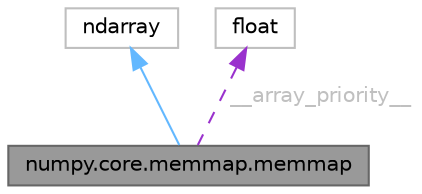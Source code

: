 digraph "numpy.core.memmap.memmap"
{
 // LATEX_PDF_SIZE
  bgcolor="transparent";
  edge [fontname=Helvetica,fontsize=10,labelfontname=Helvetica,labelfontsize=10];
  node [fontname=Helvetica,fontsize=10,shape=box,height=0.2,width=0.4];
  Node1 [id="Node000001",label="numpy.core.memmap.memmap",height=0.2,width=0.4,color="gray40", fillcolor="grey60", style="filled", fontcolor="black",tooltip=" "];
  Node2 -> Node1 [id="edge3_Node000001_Node000002",dir="back",color="steelblue1",style="solid",tooltip=" "];
  Node2 [id="Node000002",label="ndarray",height=0.2,width=0.4,color="grey75", fillcolor="white", style="filled",URL="$de/d34/classndarray.html",tooltip=" "];
  Node3 -> Node1 [id="edge4_Node000001_Node000003",dir="back",color="darkorchid3",style="dashed",tooltip=" ",label=" __array_priority__",fontcolor="grey" ];
  Node3 [id="Node000003",label="float",height=0.2,width=0.4,color="grey75", fillcolor="white", style="filled",tooltip=" "];
}
